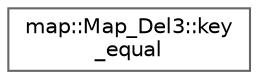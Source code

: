 digraph "类继承关系图"
{
 // LATEX_PDF_SIZE
  bgcolor="transparent";
  edge [fontname=Helvetica,fontsize=10,labelfontname=Helvetica,labelfontsize=10];
  node [fontname=Helvetica,fontsize=10,shape=box,height=0.2,width=0.4];
  rankdir="LR";
  Node0 [id="Node000000",label="map::Map_Del3::key\l_equal",height=0.2,width=0.4,color="grey40", fillcolor="white", style="filled",URL="$structmap_1_1_map___del3_1_1key__equal.html",tooltip=" "];
}
